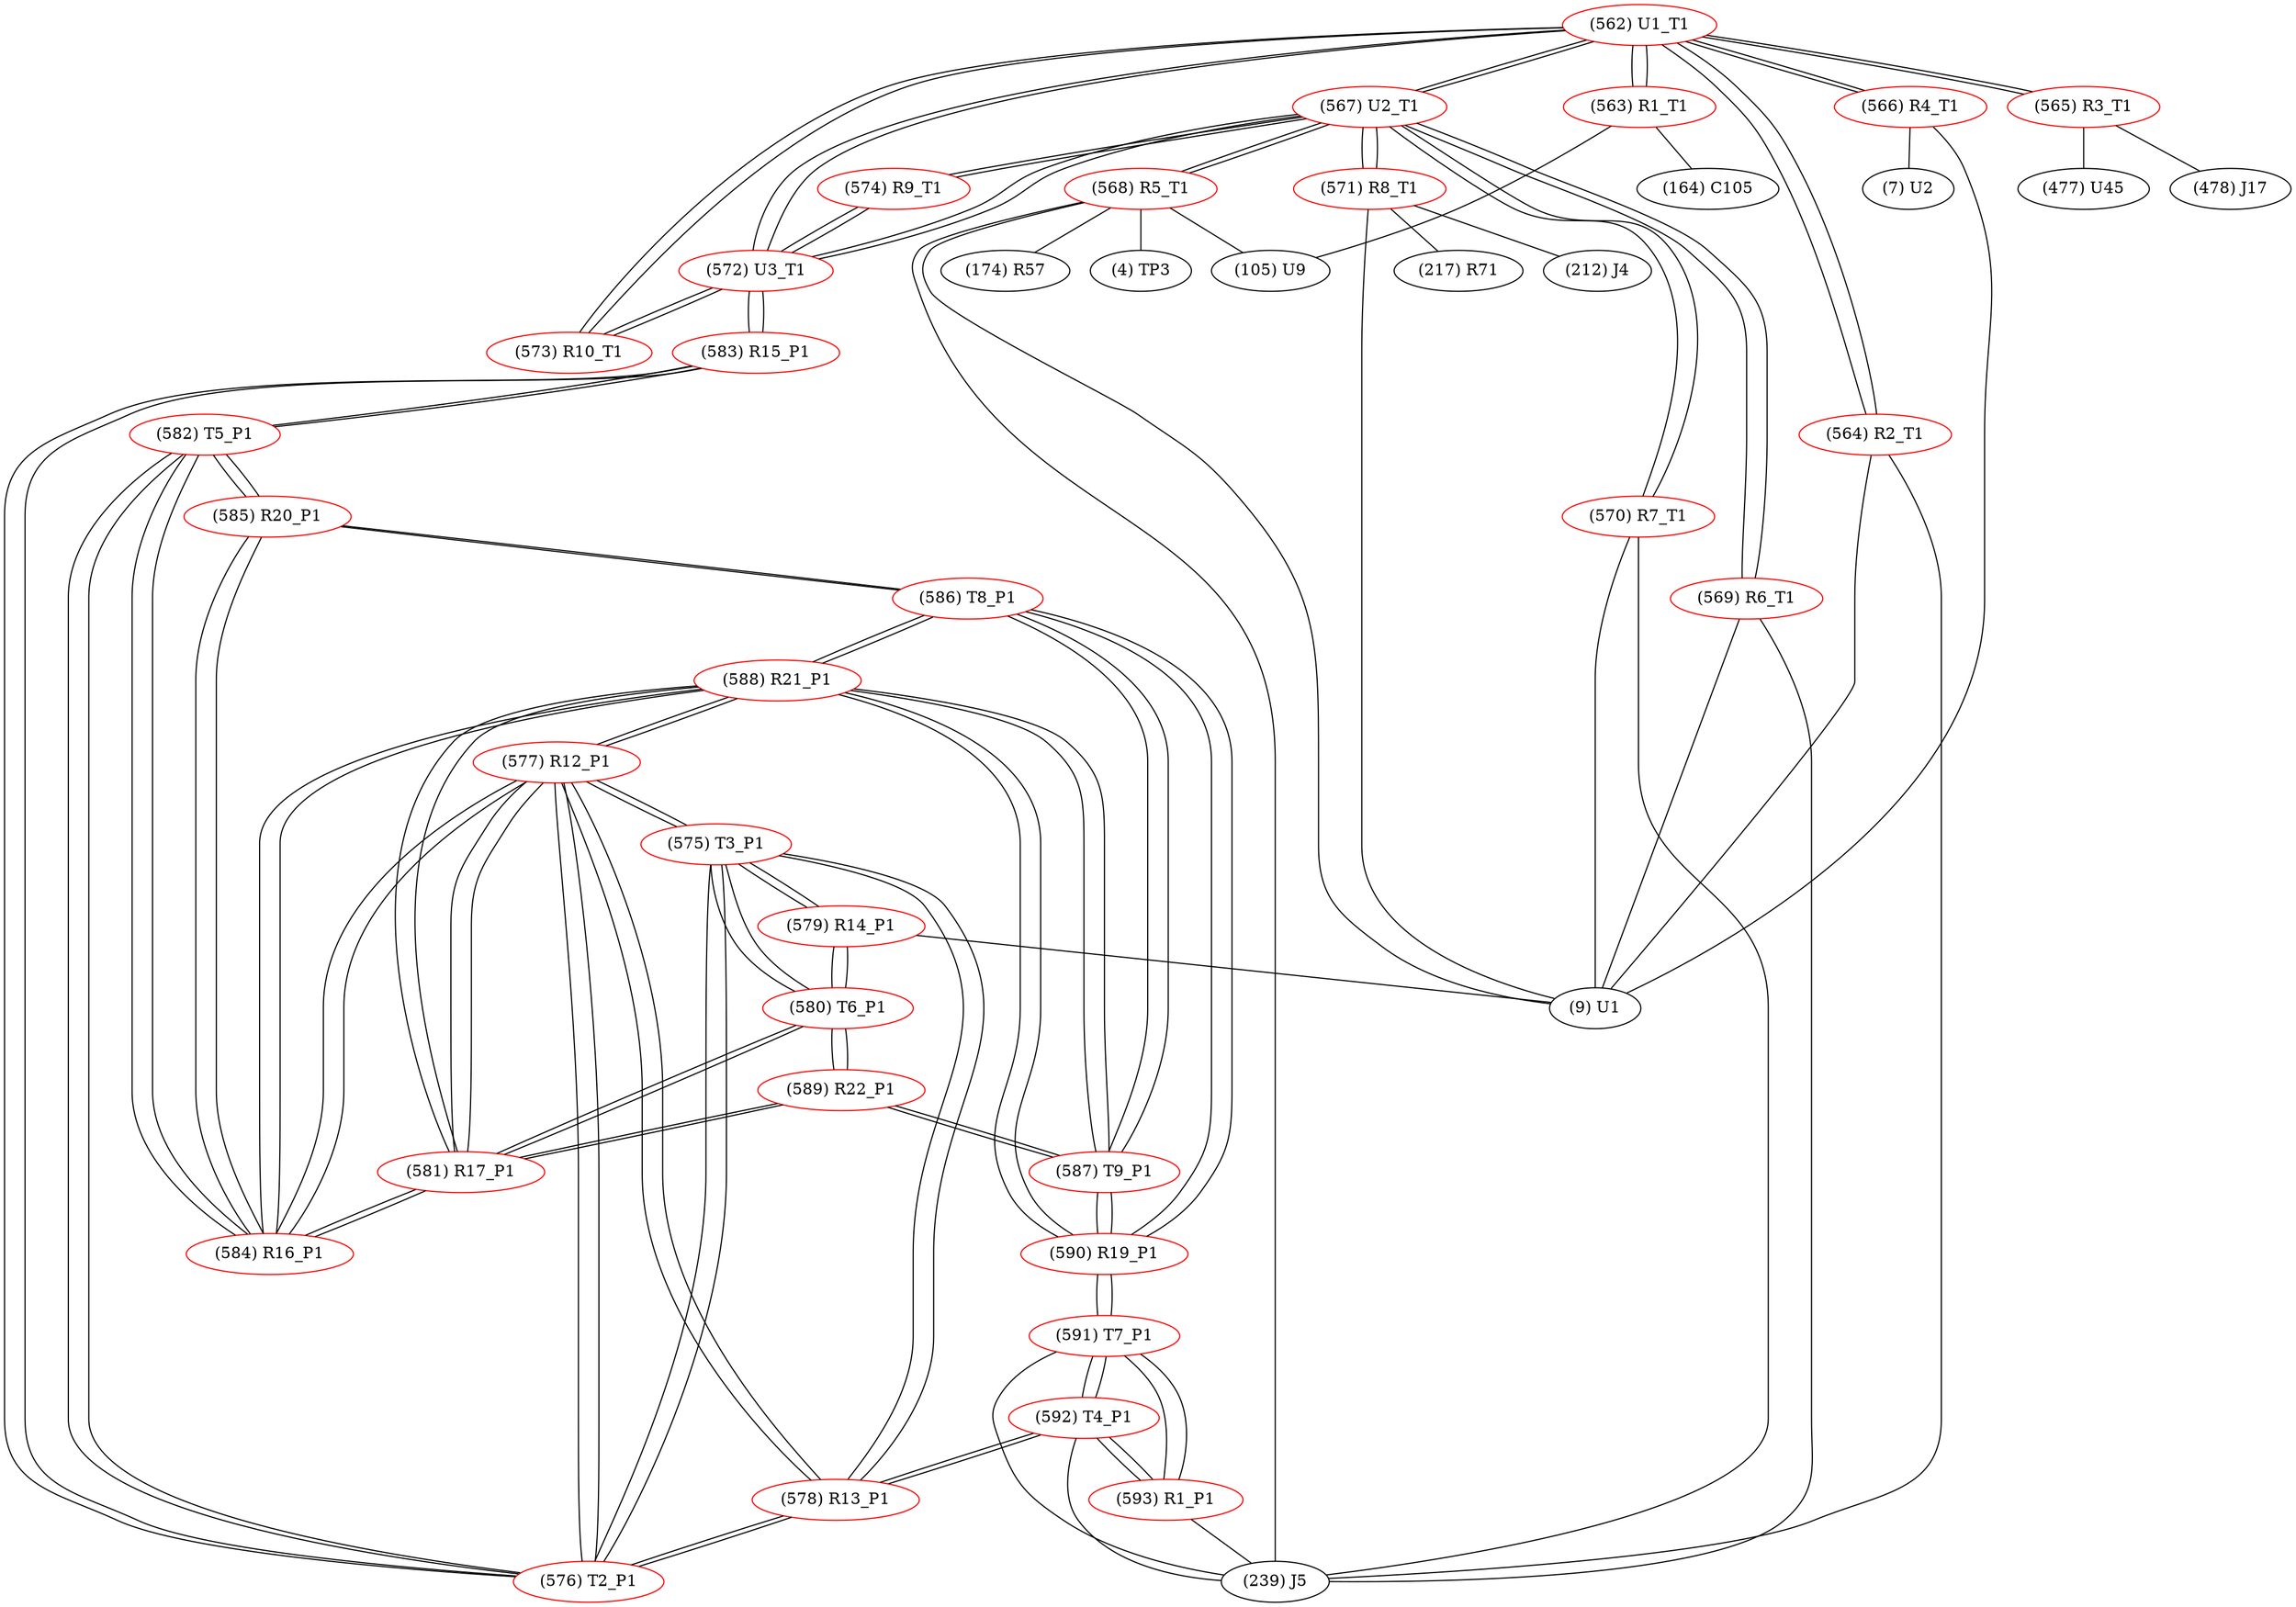 graph {
	562 [label="(562) U1_T1" color=red]
	567 [label="(567) U2_T1"]
	572 [label="(572) U3_T1"]
	573 [label="(573) R10_T1"]
	566 [label="(566) R4_T1"]
	564 [label="(564) R2_T1"]
	565 [label="(565) R3_T1"]
	563 [label="(563) R1_T1"]
	563 [label="(563) R1_T1" color=red]
	105 [label="(105) U9"]
	164 [label="(164) C105"]
	562 [label="(562) U1_T1"]
	564 [label="(564) R2_T1" color=red]
	9 [label="(9) U1"]
	239 [label="(239) J5"]
	562 [label="(562) U1_T1"]
	565 [label="(565) R3_T1" color=red]
	478 [label="(478) J17"]
	477 [label="(477) U45"]
	562 [label="(562) U1_T1"]
	566 [label="(566) R4_T1" color=red]
	9 [label="(9) U1"]
	7 [label="(7) U2"]
	562 [label="(562) U1_T1"]
	567 [label="(567) U2_T1" color=red]
	570 [label="(570) R7_T1"]
	571 [label="(571) R8_T1"]
	568 [label="(568) R5_T1"]
	569 [label="(569) R6_T1"]
	572 [label="(572) U3_T1"]
	562 [label="(562) U1_T1"]
	574 [label="(574) R9_T1"]
	568 [label="(568) R5_T1" color=red]
	105 [label="(105) U9"]
	4 [label="(4) TP3"]
	239 [label="(239) J5"]
	174 [label="(174) R57"]
	9 [label="(9) U1"]
	567 [label="(567) U2_T1"]
	569 [label="(569) R6_T1" color=red]
	239 [label="(239) J5"]
	9 [label="(9) U1"]
	567 [label="(567) U2_T1"]
	570 [label="(570) R7_T1" color=red]
	239 [label="(239) J5"]
	9 [label="(9) U1"]
	567 [label="(567) U2_T1"]
	571 [label="(571) R8_T1" color=red]
	9 [label="(9) U1"]
	212 [label="(212) J4"]
	217 [label="(217) R71"]
	567 [label="(567) U2_T1"]
	572 [label="(572) U3_T1" color=red]
	567 [label="(567) U2_T1"]
	562 [label="(562) U1_T1"]
	574 [label="(574) R9_T1"]
	573 [label="(573) R10_T1"]
	583 [label="(583) R15_P1"]
	573 [label="(573) R10_T1" color=red]
	572 [label="(572) U3_T1"]
	562 [label="(562) U1_T1"]
	574 [label="(574) R9_T1" color=red]
	567 [label="(567) U2_T1"]
	572 [label="(572) U3_T1"]
	575 [label="(575) T3_P1" color=red]
	579 [label="(579) R14_P1"]
	580 [label="(580) T6_P1"]
	578 [label="(578) R13_P1"]
	577 [label="(577) R12_P1"]
	576 [label="(576) T2_P1"]
	576 [label="(576) T2_P1" color=red]
	578 [label="(578) R13_P1"]
	575 [label="(575) T3_P1"]
	577 [label="(577) R12_P1"]
	582 [label="(582) T5_P1"]
	583 [label="(583) R15_P1"]
	577 [label="(577) R12_P1" color=red]
	588 [label="(588) R21_P1"]
	584 [label="(584) R16_P1"]
	581 [label="(581) R17_P1"]
	578 [label="(578) R13_P1"]
	575 [label="(575) T3_P1"]
	576 [label="(576) T2_P1"]
	578 [label="(578) R13_P1" color=red]
	592 [label="(592) T4_P1"]
	575 [label="(575) T3_P1"]
	577 [label="(577) R12_P1"]
	576 [label="(576) T2_P1"]
	579 [label="(579) R14_P1" color=red]
	9 [label="(9) U1"]
	575 [label="(575) T3_P1"]
	580 [label="(580) T6_P1"]
	580 [label="(580) T6_P1" color=red]
	579 [label="(579) R14_P1"]
	575 [label="(575) T3_P1"]
	589 [label="(589) R22_P1"]
	581 [label="(581) R17_P1"]
	581 [label="(581) R17_P1" color=red]
	588 [label="(588) R21_P1"]
	584 [label="(584) R16_P1"]
	577 [label="(577) R12_P1"]
	589 [label="(589) R22_P1"]
	580 [label="(580) T6_P1"]
	582 [label="(582) T5_P1" color=red]
	576 [label="(576) T2_P1"]
	583 [label="(583) R15_P1"]
	584 [label="(584) R16_P1"]
	585 [label="(585) R20_P1"]
	583 [label="(583) R15_P1" color=red]
	572 [label="(572) U3_T1"]
	576 [label="(576) T2_P1"]
	582 [label="(582) T5_P1"]
	584 [label="(584) R16_P1" color=red]
	588 [label="(588) R21_P1"]
	577 [label="(577) R12_P1"]
	581 [label="(581) R17_P1"]
	582 [label="(582) T5_P1"]
	585 [label="(585) R20_P1"]
	585 [label="(585) R20_P1" color=red]
	586 [label="(586) T8_P1"]
	584 [label="(584) R16_P1"]
	582 [label="(582) T5_P1"]
	586 [label="(586) T8_P1" color=red]
	587 [label="(587) T9_P1"]
	588 [label="(588) R21_P1"]
	590 [label="(590) R19_P1"]
	585 [label="(585) R20_P1"]
	587 [label="(587) T9_P1" color=red]
	589 [label="(589) R22_P1"]
	588 [label="(588) R21_P1"]
	586 [label="(586) T8_P1"]
	590 [label="(590) R19_P1"]
	588 [label="(588) R21_P1" color=red]
	584 [label="(584) R16_P1"]
	577 [label="(577) R12_P1"]
	581 [label="(581) R17_P1"]
	587 [label="(587) T9_P1"]
	586 [label="(586) T8_P1"]
	590 [label="(590) R19_P1"]
	589 [label="(589) R22_P1" color=red]
	587 [label="(587) T9_P1"]
	580 [label="(580) T6_P1"]
	581 [label="(581) R17_P1"]
	590 [label="(590) R19_P1" color=red]
	587 [label="(587) T9_P1"]
	588 [label="(588) R21_P1"]
	586 [label="(586) T8_P1"]
	591 [label="(591) T7_P1"]
	591 [label="(591) T7_P1" color=red]
	593 [label="(593) R1_P1"]
	592 [label="(592) T4_P1"]
	239 [label="(239) J5"]
	590 [label="(590) R19_P1"]
	592 [label="(592) T4_P1" color=red]
	578 [label="(578) R13_P1"]
	593 [label="(593) R1_P1"]
	591 [label="(591) T7_P1"]
	239 [label="(239) J5"]
	593 [label="(593) R1_P1" color=red]
	592 [label="(592) T4_P1"]
	591 [label="(591) T7_P1"]
	239 [label="(239) J5"]
	562 -- 567
	562 -- 572
	562 -- 573
	562 -- 566
	562 -- 564
	562 -- 565
	562 -- 563
	563 -- 105
	563 -- 164
	563 -- 562
	564 -- 9
	564 -- 239
	564 -- 562
	565 -- 478
	565 -- 477
	565 -- 562
	566 -- 9
	566 -- 7
	566 -- 562
	567 -- 570
	567 -- 571
	567 -- 568
	567 -- 569
	567 -- 572
	567 -- 562
	567 -- 574
	568 -- 105
	568 -- 4
	568 -- 239
	568 -- 174
	568 -- 9
	568 -- 567
	569 -- 239
	569 -- 9
	569 -- 567
	570 -- 239
	570 -- 9
	570 -- 567
	571 -- 9
	571 -- 212
	571 -- 217
	571 -- 567
	572 -- 567
	572 -- 562
	572 -- 574
	572 -- 573
	572 -- 583
	573 -- 572
	573 -- 562
	574 -- 567
	574 -- 572
	575 -- 579
	575 -- 580
	575 -- 578
	575 -- 577
	575 -- 576
	576 -- 578
	576 -- 575
	576 -- 577
	576 -- 582
	576 -- 583
	577 -- 588
	577 -- 584
	577 -- 581
	577 -- 578
	577 -- 575
	577 -- 576
	578 -- 592
	578 -- 575
	578 -- 577
	578 -- 576
	579 -- 9
	579 -- 575
	579 -- 580
	580 -- 579
	580 -- 575
	580 -- 589
	580 -- 581
	581 -- 588
	581 -- 584
	581 -- 577
	581 -- 589
	581 -- 580
	582 -- 576
	582 -- 583
	582 -- 584
	582 -- 585
	583 -- 572
	583 -- 576
	583 -- 582
	584 -- 588
	584 -- 577
	584 -- 581
	584 -- 582
	584 -- 585
	585 -- 586
	585 -- 584
	585 -- 582
	586 -- 587
	586 -- 588
	586 -- 590
	586 -- 585
	587 -- 589
	587 -- 588
	587 -- 586
	587 -- 590
	588 -- 584
	588 -- 577
	588 -- 581
	588 -- 587
	588 -- 586
	588 -- 590
	589 -- 587
	589 -- 580
	589 -- 581
	590 -- 587
	590 -- 588
	590 -- 586
	590 -- 591
	591 -- 593
	591 -- 592
	591 -- 239
	591 -- 590
	592 -- 578
	592 -- 593
	592 -- 591
	592 -- 239
	593 -- 592
	593 -- 591
	593 -- 239
}